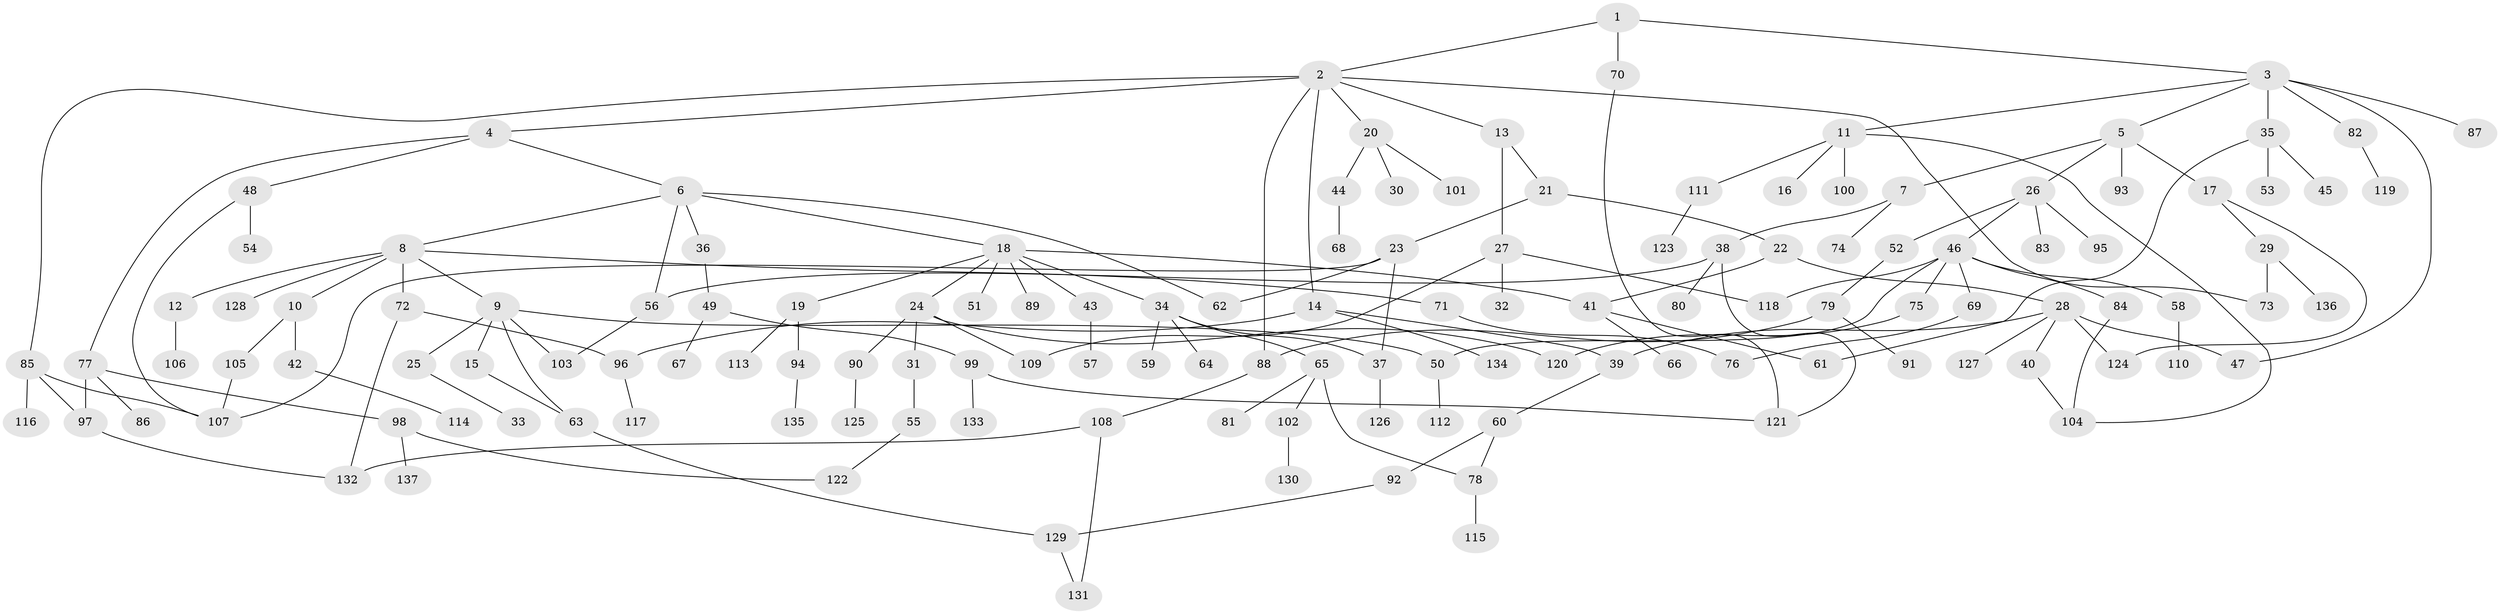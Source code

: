 // coarse degree distribution, {5: 0.06097560975609756, 2: 0.24390243902439024, 1: 0.47560975609756095, 8: 0.012195121951219513, 4: 0.06097560975609756, 3: 0.0975609756097561, 22: 0.012195121951219513, 9: 0.012195121951219513, 18: 0.012195121951219513, 7: 0.012195121951219513}
// Generated by graph-tools (version 1.1) at 2025/44/03/04/25 21:44:38]
// undirected, 137 vertices, 168 edges
graph export_dot {
graph [start="1"]
  node [color=gray90,style=filled];
  1;
  2;
  3;
  4;
  5;
  6;
  7;
  8;
  9;
  10;
  11;
  12;
  13;
  14;
  15;
  16;
  17;
  18;
  19;
  20;
  21;
  22;
  23;
  24;
  25;
  26;
  27;
  28;
  29;
  30;
  31;
  32;
  33;
  34;
  35;
  36;
  37;
  38;
  39;
  40;
  41;
  42;
  43;
  44;
  45;
  46;
  47;
  48;
  49;
  50;
  51;
  52;
  53;
  54;
  55;
  56;
  57;
  58;
  59;
  60;
  61;
  62;
  63;
  64;
  65;
  66;
  67;
  68;
  69;
  70;
  71;
  72;
  73;
  74;
  75;
  76;
  77;
  78;
  79;
  80;
  81;
  82;
  83;
  84;
  85;
  86;
  87;
  88;
  89;
  90;
  91;
  92;
  93;
  94;
  95;
  96;
  97;
  98;
  99;
  100;
  101;
  102;
  103;
  104;
  105;
  106;
  107;
  108;
  109;
  110;
  111;
  112;
  113;
  114;
  115;
  116;
  117;
  118;
  119;
  120;
  121;
  122;
  123;
  124;
  125;
  126;
  127;
  128;
  129;
  130;
  131;
  132;
  133;
  134;
  135;
  136;
  137;
  1 -- 2;
  1 -- 3;
  1 -- 70;
  2 -- 4;
  2 -- 13;
  2 -- 14;
  2 -- 20;
  2 -- 85;
  2 -- 88;
  2 -- 73;
  3 -- 5;
  3 -- 11;
  3 -- 35;
  3 -- 47;
  3 -- 82;
  3 -- 87;
  4 -- 6;
  4 -- 48;
  4 -- 77;
  5 -- 7;
  5 -- 17;
  5 -- 26;
  5 -- 93;
  6 -- 8;
  6 -- 18;
  6 -- 36;
  6 -- 62;
  6 -- 56;
  7 -- 38;
  7 -- 74;
  8 -- 9;
  8 -- 10;
  8 -- 12;
  8 -- 71;
  8 -- 72;
  8 -- 128;
  9 -- 15;
  9 -- 25;
  9 -- 63;
  9 -- 50;
  9 -- 103;
  10 -- 42;
  10 -- 105;
  11 -- 16;
  11 -- 100;
  11 -- 111;
  11 -- 104;
  12 -- 106;
  13 -- 21;
  13 -- 27;
  14 -- 39;
  14 -- 96;
  14 -- 134;
  15 -- 63;
  17 -- 29;
  17 -- 124;
  18 -- 19;
  18 -- 24;
  18 -- 34;
  18 -- 41;
  18 -- 43;
  18 -- 51;
  18 -- 89;
  19 -- 94;
  19 -- 113;
  20 -- 30;
  20 -- 44;
  20 -- 101;
  21 -- 22;
  21 -- 23;
  22 -- 28;
  22 -- 41;
  23 -- 37;
  23 -- 107;
  23 -- 62;
  24 -- 31;
  24 -- 90;
  24 -- 109;
  24 -- 120;
  25 -- 33;
  26 -- 46;
  26 -- 52;
  26 -- 83;
  26 -- 95;
  27 -- 32;
  27 -- 109;
  27 -- 118;
  28 -- 40;
  28 -- 124;
  28 -- 127;
  28 -- 47;
  28 -- 39;
  29 -- 73;
  29 -- 136;
  31 -- 55;
  34 -- 59;
  34 -- 64;
  34 -- 65;
  34 -- 37;
  35 -- 45;
  35 -- 53;
  35 -- 61;
  36 -- 49;
  37 -- 126;
  38 -- 56;
  38 -- 80;
  38 -- 121;
  39 -- 60;
  40 -- 104;
  41 -- 66;
  41 -- 61;
  42 -- 114;
  43 -- 57;
  44 -- 68;
  46 -- 50;
  46 -- 58;
  46 -- 69;
  46 -- 75;
  46 -- 84;
  46 -- 118;
  48 -- 54;
  48 -- 107;
  49 -- 67;
  49 -- 99;
  50 -- 112;
  52 -- 79;
  55 -- 122;
  56 -- 103;
  58 -- 110;
  60 -- 92;
  60 -- 78;
  63 -- 129;
  65 -- 78;
  65 -- 81;
  65 -- 102;
  69 -- 76;
  70 -- 121;
  71 -- 76;
  72 -- 132;
  72 -- 96;
  75 -- 120;
  77 -- 86;
  77 -- 98;
  77 -- 97;
  78 -- 115;
  79 -- 91;
  79 -- 88;
  82 -- 119;
  84 -- 104;
  85 -- 97;
  85 -- 116;
  85 -- 107;
  88 -- 108;
  90 -- 125;
  92 -- 129;
  94 -- 135;
  96 -- 117;
  97 -- 132;
  98 -- 122;
  98 -- 137;
  99 -- 121;
  99 -- 133;
  102 -- 130;
  105 -- 107;
  108 -- 131;
  108 -- 132;
  111 -- 123;
  129 -- 131;
}
